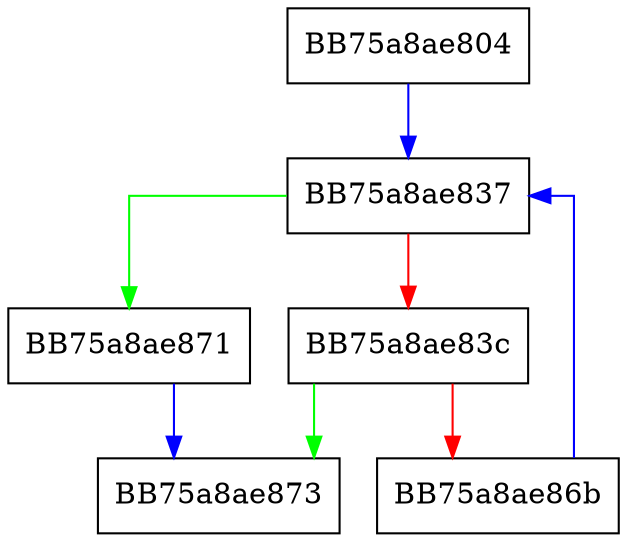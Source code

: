 digraph SandboxLoadBlob {
  node [shape="box"];
  graph [splines=ortho];
  BB75a8ae804 -> BB75a8ae837 [color="blue"];
  BB75a8ae837 -> BB75a8ae871 [color="green"];
  BB75a8ae837 -> BB75a8ae83c [color="red"];
  BB75a8ae83c -> BB75a8ae873 [color="green"];
  BB75a8ae83c -> BB75a8ae86b [color="red"];
  BB75a8ae86b -> BB75a8ae837 [color="blue"];
  BB75a8ae871 -> BB75a8ae873 [color="blue"];
}